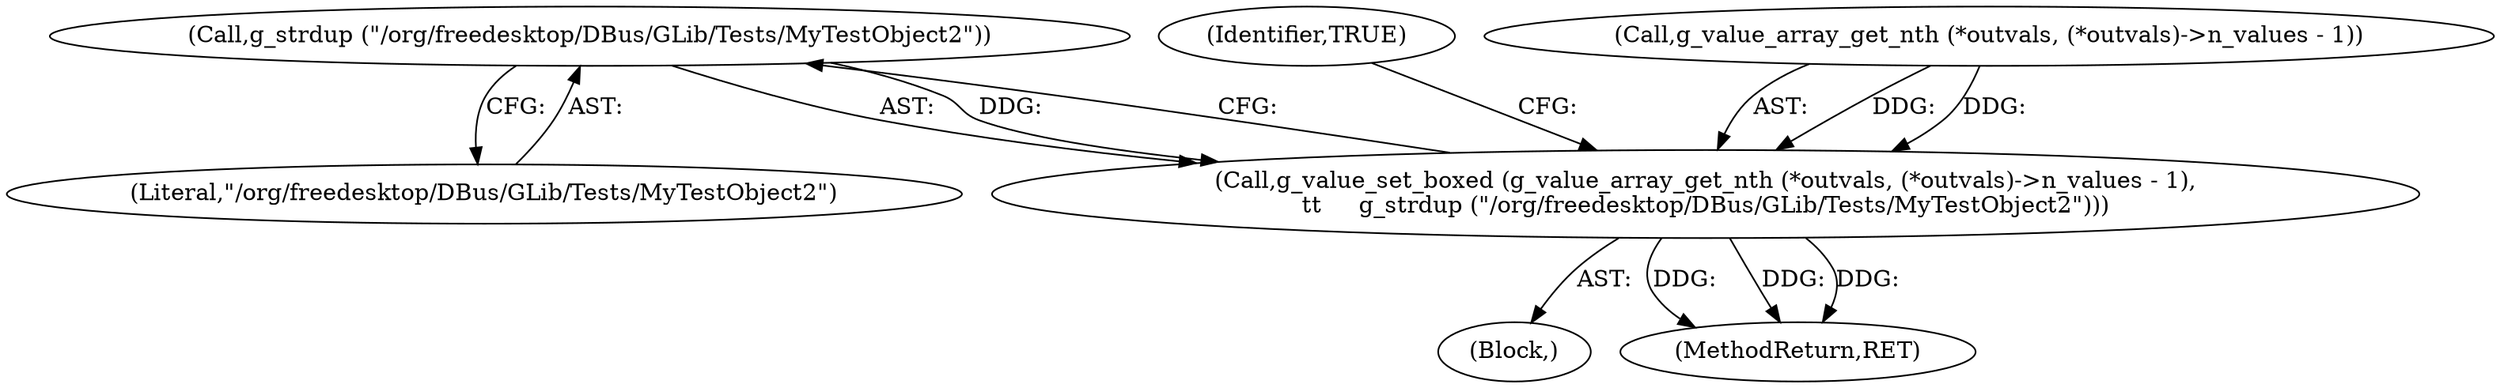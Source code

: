 digraph "1_dbus_9a6bce9b615abca6068348c1606ba8eaf13d9ae0_36@API" {
"1000202" [label="(Call,g_strdup (\"/org/freedesktop/DBus/GLib/Tests/MyTestObject2\"))"];
"1000192" [label="(Call,g_value_set_boxed (g_value_array_get_nth (*outvals, (*outvals)->n_values - 1),\n\t\t     g_strdup (\"/org/freedesktop/DBus/GLib/Tests/MyTestObject2\")))"];
"1000192" [label="(Call,g_value_set_boxed (g_value_array_get_nth (*outvals, (*outvals)->n_values - 1),\n\t\t     g_strdup (\"/org/freedesktop/DBus/GLib/Tests/MyTestObject2\")))"];
"1000105" [label="(Block,)"];
"1000205" [label="(Identifier,TRUE)"];
"1000203" [label="(Literal,\"/org/freedesktop/DBus/GLib/Tests/MyTestObject2\")"];
"1000202" [label="(Call,g_strdup (\"/org/freedesktop/DBus/GLib/Tests/MyTestObject2\"))"];
"1000206" [label="(MethodReturn,RET)"];
"1000193" [label="(Call,g_value_array_get_nth (*outvals, (*outvals)->n_values - 1))"];
"1000202" -> "1000192"  [label="AST: "];
"1000202" -> "1000203"  [label="CFG: "];
"1000203" -> "1000202"  [label="AST: "];
"1000192" -> "1000202"  [label="CFG: "];
"1000202" -> "1000192"  [label="DDG: "];
"1000192" -> "1000105"  [label="AST: "];
"1000193" -> "1000192"  [label="AST: "];
"1000205" -> "1000192"  [label="CFG: "];
"1000192" -> "1000206"  [label="DDG: "];
"1000192" -> "1000206"  [label="DDG: "];
"1000192" -> "1000206"  [label="DDG: "];
"1000193" -> "1000192"  [label="DDG: "];
"1000193" -> "1000192"  [label="DDG: "];
}
